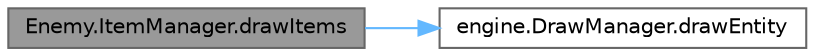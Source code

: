 digraph "Enemy.ItemManager.drawItems"
{
 // LATEX_PDF_SIZE
  bgcolor="transparent";
  edge [fontname=Helvetica,fontsize=10,labelfontname=Helvetica,labelfontsize=10];
  node [fontname=Helvetica,fontsize=10,shape=box,height=0.2,width=0.4];
  rankdir="LR";
  Node1 [id="Node000001",label="Enemy.ItemManager.drawItems",height=0.2,width=0.4,color="gray40", fillcolor="grey60", style="filled", fontcolor="black",tooltip=" "];
  Node1 -> Node2 [id="edge1_Node000001_Node000002",color="steelblue1",style="solid",tooltip=" "];
  Node2 [id="Node000002",label="engine.DrawManager.drawEntity",height=0.2,width=0.4,color="grey40", fillcolor="white", style="filled",URL="$classengine_1_1_draw_manager.html#a3ef1def588c0f283cf6066af12d7ad63",tooltip="Draws an entity, using the apropiate image."];
}
